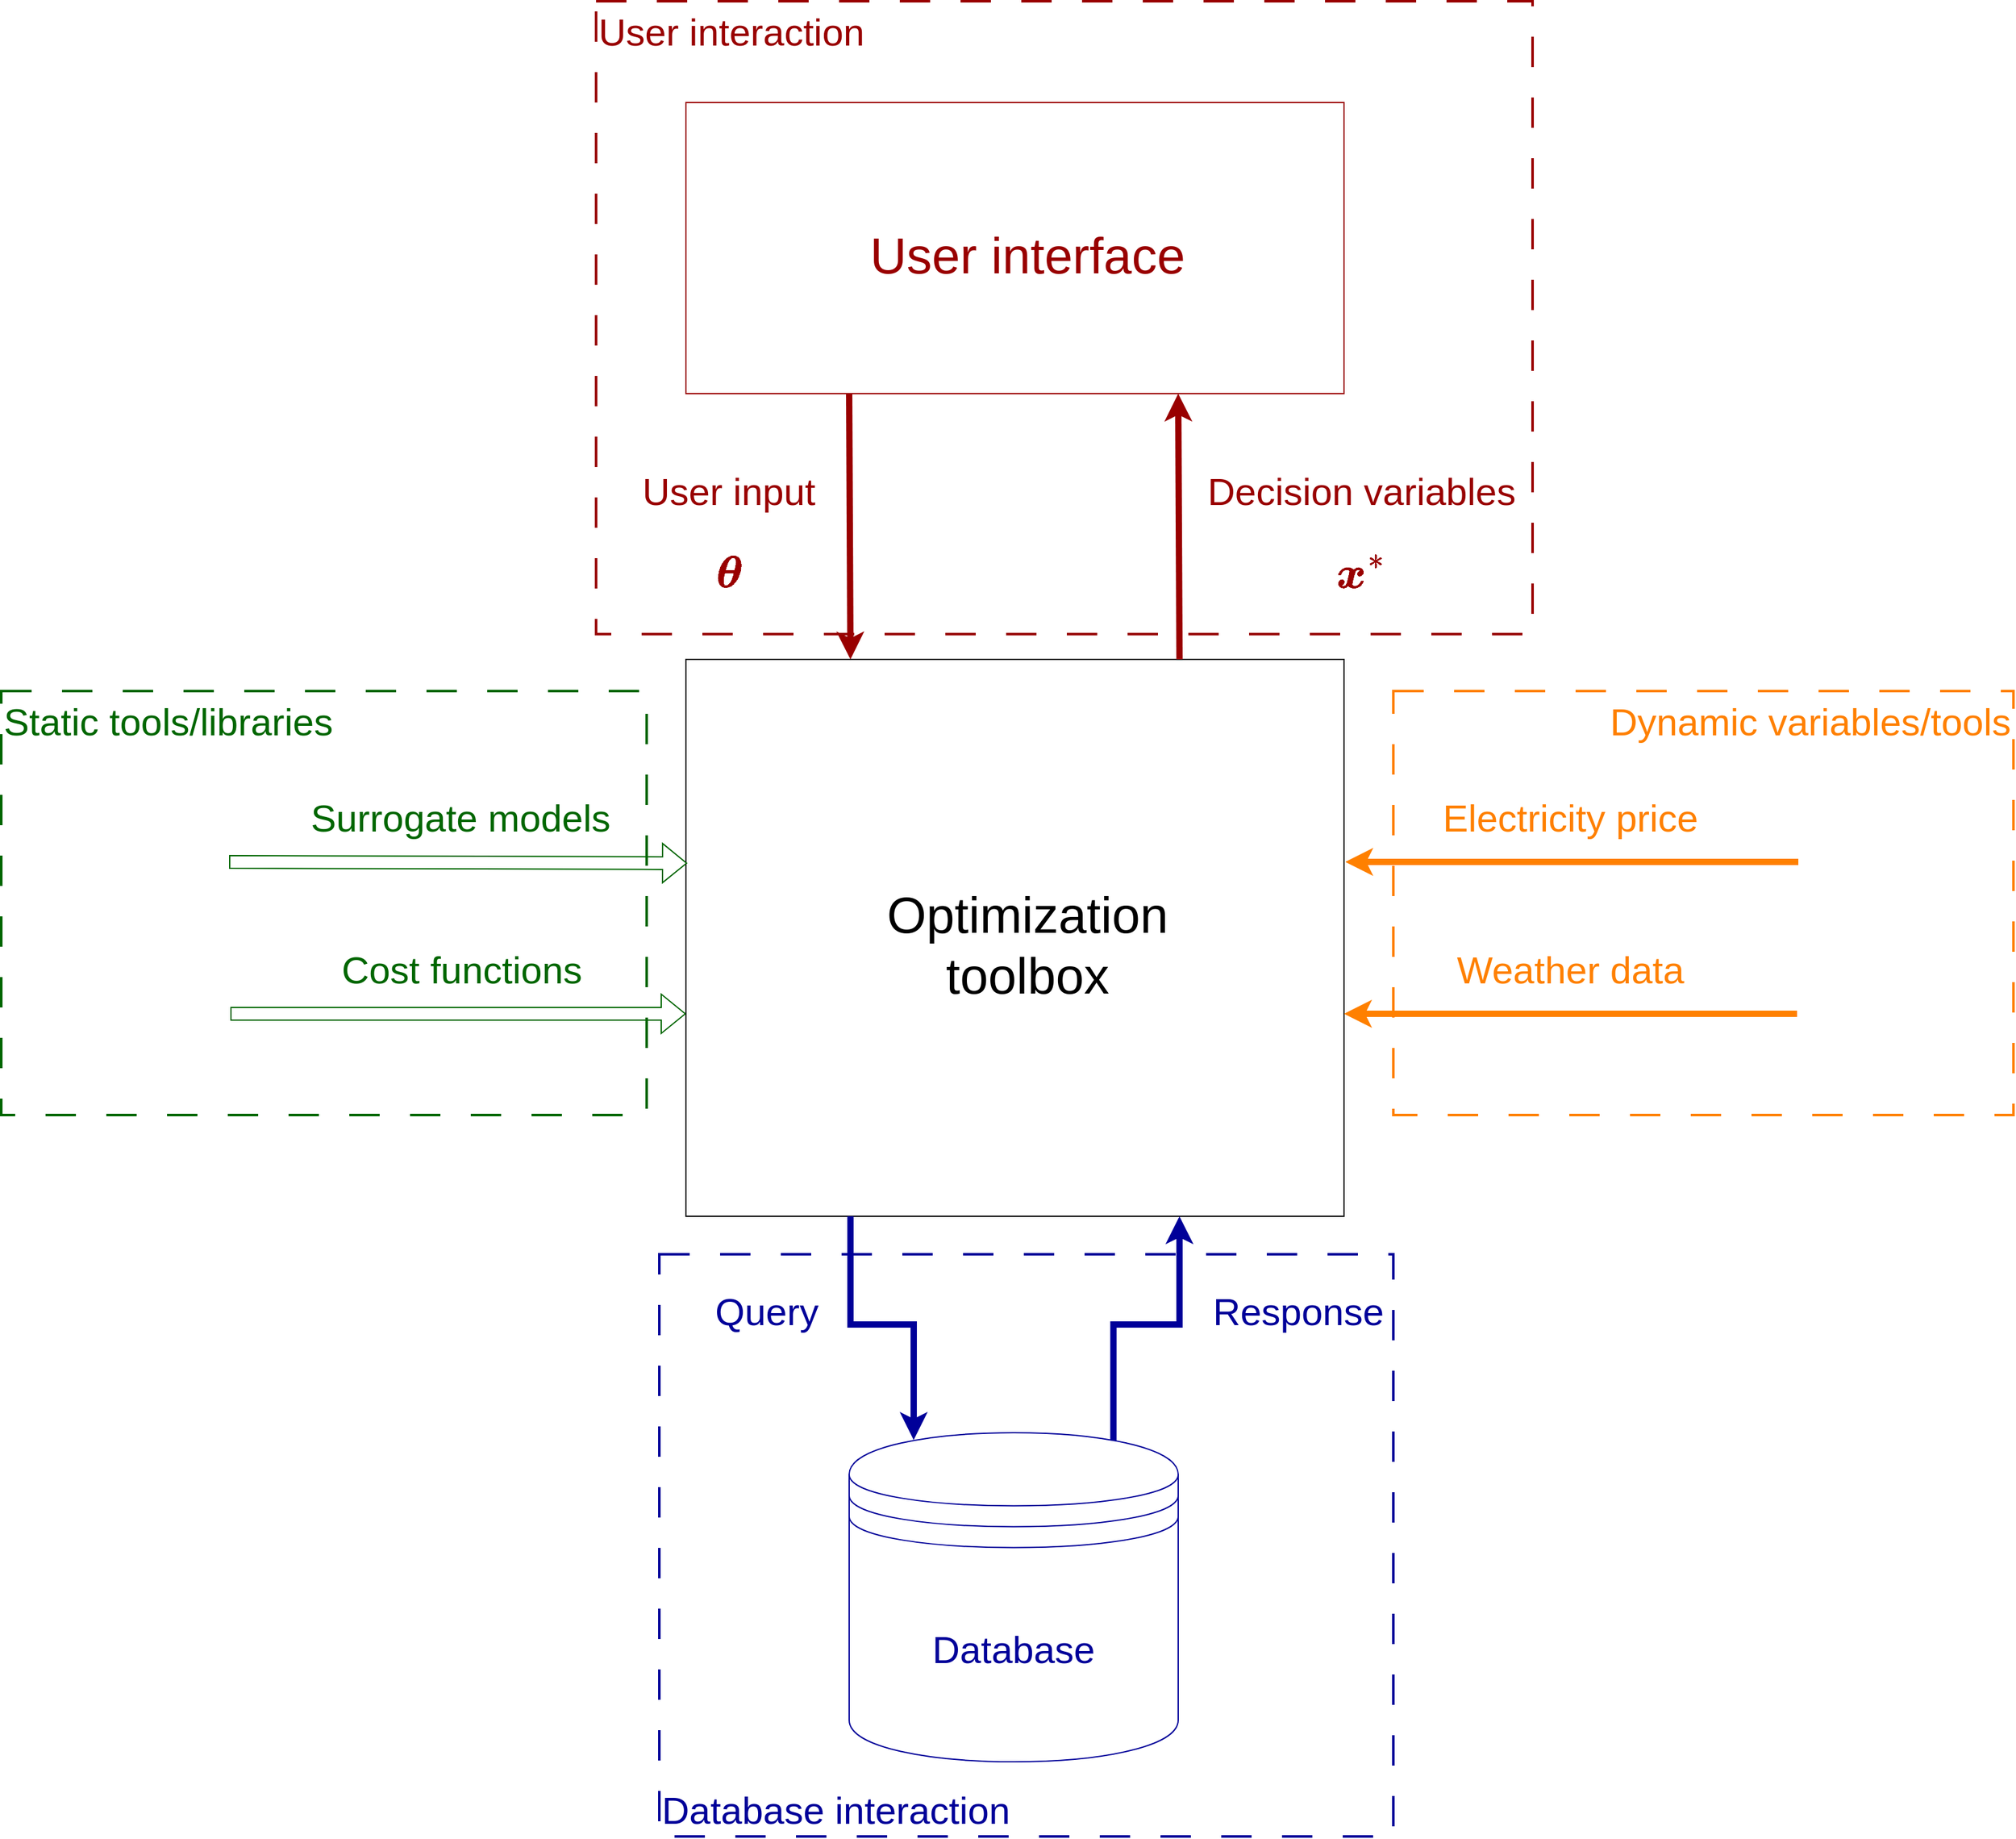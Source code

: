 <mxfile version="26.0.4">
  <diagram name="Page-1" id="zAl3V3G42ZyEV2WTPMDu">
    <mxGraphModel dx="3330" dy="2633" grid="1" gridSize="10" guides="1" tooltips="1" connect="1" arrows="1" fold="1" page="1" pageScale="1" pageWidth="850" pageHeight="1100" math="1" shadow="0">
      <root>
        <mxCell id="0" />
        <mxCell id="1" parent="0" />
        <mxCell id="PHJ-UF2AtvQlFfFWjD3D-5" value="&lt;font style=&quot;font-size: 40px;&quot;&gt;Optimization&lt;/font&gt;&lt;div&gt;&lt;font style=&quot;font-size: 40px;&quot;&gt;toolbox&lt;/font&gt;&lt;/div&gt;" style="rounded=0;labelPosition=center;verticalLabelPosition=middle;align=center;verticalAlign=middle;whiteSpace=wrap;html=1;spacingLeft=20;spacingTop=10;fontSize=30;" parent="1" vertex="1">
          <mxGeometry x="281" y="160" width="520" height="440" as="geometry" />
        </mxCell>
        <mxCell id="HOHPpLjiFJN_buEDUcy6-12" value="&lt;font style=&quot;font-size: 30px; color: rgb(255, 128, 0);&quot;&gt;Dynamic variables/tools&lt;/font&gt;" style="rounded=0;whiteSpace=wrap;html=1;fillColor=none;strokeColor=#FF8000;dashed=1;dashPattern=12 12;strokeWidth=2;align=right;verticalAlign=top;fontColor=#FF00FF;" parent="1" vertex="1">
          <mxGeometry x="840" y="185" width="490" height="335" as="geometry" />
        </mxCell>
        <mxCell id="PHJ-UF2AtvQlFfFWjD3D-7" value="" style="endArrow=classic;html=1;rounded=0;entryX=0.25;entryY=0;entryDx=0;entryDy=0;strokeWidth=5;fontColor=#990000;strokeColor=#990000;" parent="1" target="PHJ-UF2AtvQlFfFWjD3D-5" edge="1">
          <mxGeometry width="50" height="50" relative="1" as="geometry">
            <mxPoint x="410" y="-50" as="sourcePoint" />
            <mxPoint x="170" y="-10" as="targetPoint" />
          </mxGeometry>
        </mxCell>
        <mxCell id="PHJ-UF2AtvQlFfFWjD3D-8" value="" style="endArrow=classic;html=1;rounded=0;strokeWidth=5;exitX=0.75;exitY=0;exitDx=0;exitDy=0;fontColor=#990000;strokeColor=#990000;" parent="1" source="PHJ-UF2AtvQlFfFWjD3D-5" edge="1">
          <mxGeometry width="50" height="50" relative="1" as="geometry">
            <mxPoint x="650" y="130" as="sourcePoint" />
            <mxPoint x="670" y="-50" as="targetPoint" />
          </mxGeometry>
        </mxCell>
        <mxCell id="PHJ-UF2AtvQlFfFWjD3D-9" value="" style="endArrow=classic;html=1;rounded=0;strokeWidth=5;exitX=0.25;exitY=1;exitDx=0;exitDy=0;entryX=0.196;entryY=0.022;entryDx=0;entryDy=0;entryPerimeter=0;strokeColor=#000099;edgeStyle=orthogonalEdgeStyle;" parent="1" source="PHJ-UF2AtvQlFfFWjD3D-5" target="uxyoxZeuOjAu9Z7nn7YK-5" edge="1">
          <mxGeometry width="50" height="50" relative="1" as="geometry">
            <mxPoint x="410" y="650" as="sourcePoint" />
            <mxPoint x="140" y="610" as="targetPoint" />
          </mxGeometry>
        </mxCell>
        <mxCell id="PHJ-UF2AtvQlFfFWjD3D-10" value="" style="endArrow=classic;html=1;rounded=0;strokeWidth=5;entryX=0.75;entryY=1;entryDx=0;entryDy=0;exitX=0.803;exitY=0.026;exitDx=0;exitDy=0;exitPerimeter=0;strokeColor=#000099;edgeStyle=orthogonalEdgeStyle;" parent="1" source="uxyoxZeuOjAu9Z7nn7YK-5" target="PHJ-UF2AtvQlFfFWjD3D-5" edge="1">
          <mxGeometry width="50" height="50" relative="1" as="geometry">
            <mxPoint x="580" y="610" as="sourcePoint" />
            <mxPoint x="670" y="650" as="targetPoint" />
          </mxGeometry>
        </mxCell>
        <mxCell id="PHJ-UF2AtvQlFfFWjD3D-12" value="&lt;div&gt;User input&lt;/div&gt;&lt;div&gt;\[\boldsymbol{\theta}\]&lt;/div&gt;" style="text;html=1;align=center;verticalAlign=middle;whiteSpace=wrap;rounded=0;fontSize=30;fontFamily=Helvetica;fontColor=#990000;" parent="1" vertex="1">
          <mxGeometry x="230" y="10" width="170" height="130" as="geometry" />
        </mxCell>
        <mxCell id="PHJ-UF2AtvQlFfFWjD3D-13" value="Query" style="text;html=1;align=center;verticalAlign=middle;whiteSpace=wrap;rounded=0;fontSize=30;strokeColor=none;fontColor=#000099;" parent="1" vertex="1">
          <mxGeometry x="250" y="630" width="190" height="90" as="geometry" />
        </mxCell>
        <mxCell id="PHJ-UF2AtvQlFfFWjD3D-14" value="Response" style="text;html=1;align=center;verticalAlign=middle;whiteSpace=wrap;rounded=0;fontSize=30;strokeColor=none;fontColor=#000099;" parent="1" vertex="1">
          <mxGeometry x="670" y="630" width="190" height="90" as="geometry" />
        </mxCell>
        <mxCell id="uxyoxZeuOjAu9Z7nn7YK-4" value="&lt;div&gt;Decision variables&lt;/div&gt;&lt;div&gt;\[\boldsymbol{x}^*\]&lt;/div&gt;" style="text;html=1;align=center;verticalAlign=middle;whiteSpace=wrap;rounded=0;fontSize=30;fontFamily=Helvetica;fontColor=#990000;" parent="1" vertex="1">
          <mxGeometry x="690" y="10" width="250" height="130" as="geometry" />
        </mxCell>
        <mxCell id="uxyoxZeuOjAu9Z7nn7YK-5" value="&lt;font style=&quot;font-size: 30px;&quot;&gt;Database&lt;/font&gt;" style="shape=datastore;whiteSpace=wrap;html=1;direction=east;strokeColor=#000099;fontColor=#000099;" parent="1" vertex="1">
          <mxGeometry x="410" y="771" width="260" height="260" as="geometry" />
        </mxCell>
        <mxCell id="uxyoxZeuOjAu9Z7nn7YK-7" value="Surrogate models" style="text;html=1;align=center;verticalAlign=middle;whiteSpace=wrap;rounded=0;fontSize=30;fontColor=#006600;" parent="1" vertex="1">
          <mxGeometry x="-26.96" y="240" width="260" height="90" as="geometry" />
        </mxCell>
        <mxCell id="uxyoxZeuOjAu9Z7nn7YK-9" value="Cost functions" style="text;html=1;align=center;verticalAlign=middle;whiteSpace=wrap;rounded=0;fontSize=30;fontColor=#006600;" parent="1" vertex="1">
          <mxGeometry x="-25.96" y="360" width="260" height="90" as="geometry" />
        </mxCell>
        <mxCell id="HOHPpLjiFJN_buEDUcy6-2" value="" style="shape=flexArrow;endArrow=classic;html=1;rounded=0;strokeColor=#006600;" parent="1" edge="1">
          <mxGeometry width="50" height="50" relative="1" as="geometry">
            <mxPoint x="-79" y="440" as="sourcePoint" />
            <mxPoint x="281" y="440" as="targetPoint" />
          </mxGeometry>
        </mxCell>
        <mxCell id="HOHPpLjiFJN_buEDUcy6-3" value="" style="shape=flexArrow;endArrow=classic;html=1;rounded=0;entryX=0.002;entryY=0.275;entryDx=0;entryDy=0;entryPerimeter=0;strokeColor=#006600;" parent="1" edge="1">
          <mxGeometry width="50" height="50" relative="1" as="geometry">
            <mxPoint x="-80" y="320" as="sourcePoint" />
            <mxPoint x="282.04" y="321" as="targetPoint" />
          </mxGeometry>
        </mxCell>
        <mxCell id="HOHPpLjiFJN_buEDUcy6-4" value="&lt;span style=&quot;font-size: 40px;&quot;&gt;&lt;font style=&quot;color: rgb(153, 0, 0);&quot;&gt;User interface&lt;/font&gt;&lt;/span&gt;" style="rounded=0;labelPosition=center;verticalLabelPosition=middle;align=center;verticalAlign=middle;whiteSpace=wrap;html=1;spacingLeft=20;spacingTop=10;fontSize=30;strokeColor=#990000;" parent="1" vertex="1">
          <mxGeometry x="281" y="-280" width="520" height="230" as="geometry" />
        </mxCell>
        <mxCell id="HOHPpLjiFJN_buEDUcy6-5" value="Electricity price" style="text;html=1;align=center;verticalAlign=middle;whiteSpace=wrap;rounded=0;fontSize=30;fontColor=#FF8000;" parent="1" vertex="1">
          <mxGeometry x="850" y="240" width="260" height="90" as="geometry" />
        </mxCell>
        <mxCell id="HOHPpLjiFJN_buEDUcy6-7" value="Weather data" style="text;html=1;align=center;verticalAlign=middle;whiteSpace=wrap;rounded=0;fontSize=30;fontColor=#FF8000;" parent="1" vertex="1">
          <mxGeometry x="850" y="360" width="260" height="90" as="geometry" />
        </mxCell>
        <mxCell id="HOHPpLjiFJN_buEDUcy6-11" value="&lt;font style=&quot;font-size: 30px;&quot;&gt;Static tools/libraries&lt;/font&gt;" style="rounded=0;whiteSpace=wrap;html=1;fillColor=none;strokeColor=#006600;dashed=1;dashPattern=12 12;strokeWidth=2;align=left;verticalAlign=top;fontColor=#006600;" parent="1" vertex="1">
          <mxGeometry x="-260" y="185" width="510" height="335" as="geometry" />
        </mxCell>
        <mxCell id="HOHPpLjiFJN_buEDUcy6-13" value="&lt;font style=&quot;font-size: 30px;&quot;&gt;Database interaction&lt;/font&gt;" style="rounded=0;whiteSpace=wrap;html=1;fillColor=none;strokeColor=#000099;dashed=1;dashPattern=12 12;strokeWidth=2;align=left;verticalAlign=bottom;fontColor=#000099;" parent="1" vertex="1">
          <mxGeometry x="260" y="630" width="580" height="460" as="geometry" />
        </mxCell>
        <mxCell id="HOHPpLjiFJN_buEDUcy6-14" value="&lt;font style=&quot;font-size: 30px; color: rgb(153, 0, 0);&quot;&gt;User interaction&lt;/font&gt;" style="rounded=0;whiteSpace=wrap;html=1;fillColor=none;strokeColor=#990000;dashed=1;dashPattern=12 12;strokeWidth=2;align=left;verticalAlign=top;fontColor=#006600;" parent="1" vertex="1">
          <mxGeometry x="210" y="-360" width="740" height="500" as="geometry" />
        </mxCell>
        <mxCell id="BIzvtHP8uBE0xapMVY8M-1" value="" style="endArrow=classic;html=1;rounded=0;entryX=0.25;entryY=0;entryDx=0;entryDy=0;strokeWidth=5;fontColor=#990000;strokeColor=#FF8000;" edge="1" parent="1">
          <mxGeometry width="50" height="50" relative="1" as="geometry">
            <mxPoint x="1160" y="320" as="sourcePoint" />
            <mxPoint x="802" y="320" as="targetPoint" />
          </mxGeometry>
        </mxCell>
        <mxCell id="BIzvtHP8uBE0xapMVY8M-2" value="" style="endArrow=classic;html=1;rounded=0;entryX=0.25;entryY=0;entryDx=0;entryDy=0;strokeWidth=5;fontColor=#990000;strokeColor=#FF8000;" edge="1" parent="1">
          <mxGeometry width="50" height="50" relative="1" as="geometry">
            <mxPoint x="1159" y="440" as="sourcePoint" />
            <mxPoint x="801" y="440" as="targetPoint" />
          </mxGeometry>
        </mxCell>
      </root>
    </mxGraphModel>
  </diagram>
</mxfile>
